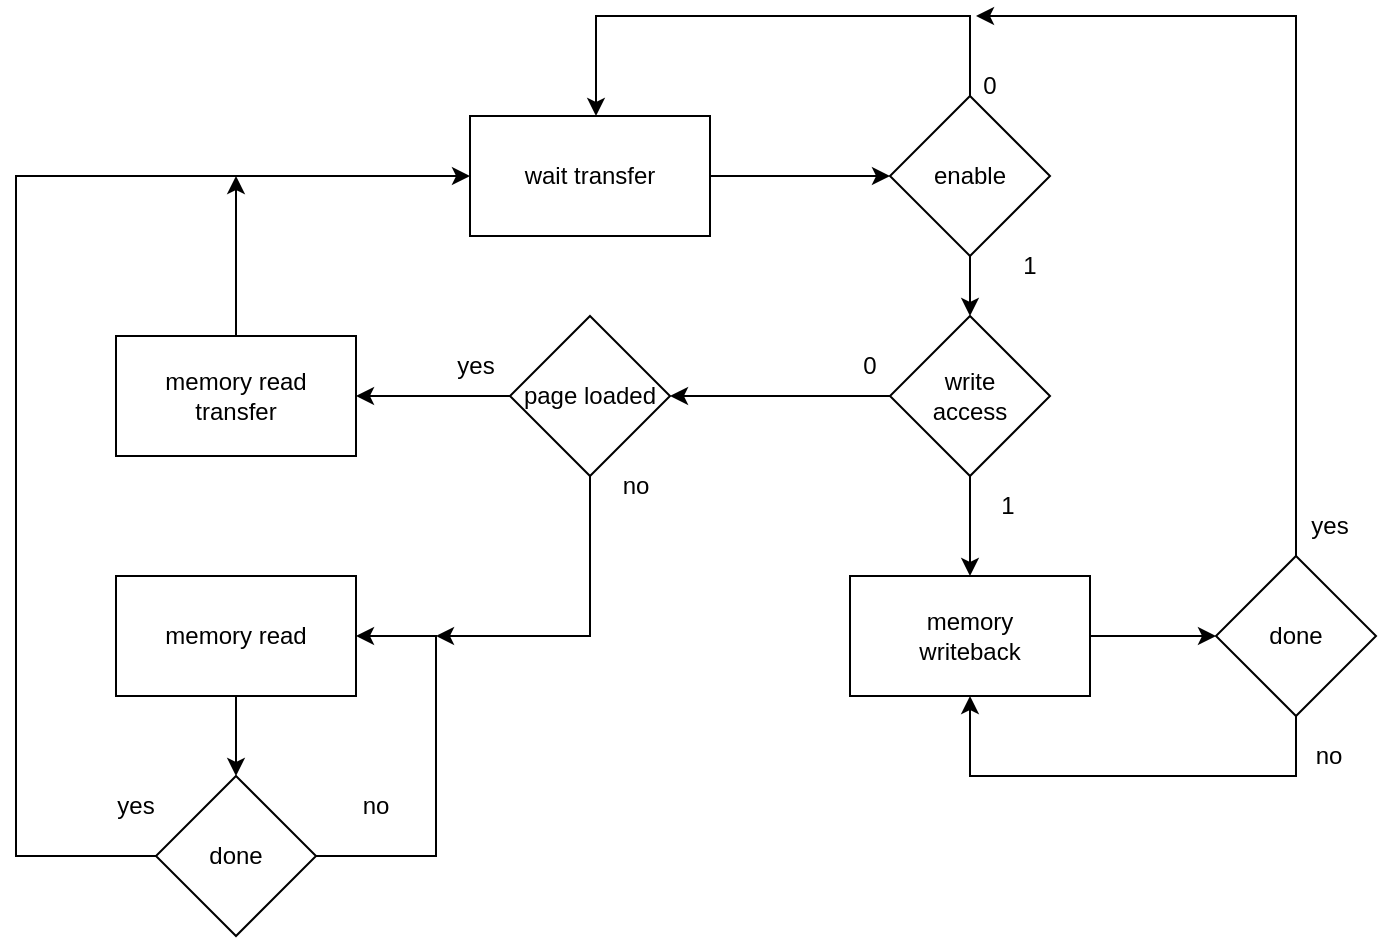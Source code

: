 <mxfile version="21.6.2" type="github">
  <diagram name="Pagina-1" id="_AoRa2cJ0ejXUdXcMOnp">
    <mxGraphModel dx="1707" dy="485" grid="1" gridSize="10" guides="1" tooltips="1" connect="1" arrows="1" fold="1" page="1" pageScale="1" pageWidth="827" pageHeight="1169" math="0" shadow="0">
      <root>
        <mxCell id="0" />
        <mxCell id="1" parent="0" />
        <mxCell id="h3B7MR_wZLT5G75nNYw9-13" style="edgeStyle=orthogonalEdgeStyle;rounded=0;orthogonalLoop=1;jettySize=auto;html=1;entryX=0;entryY=0.5;entryDx=0;entryDy=0;" parent="1" source="h3B7MR_wZLT5G75nNYw9-1" target="h3B7MR_wZLT5G75nNYw9-3" edge="1">
          <mxGeometry relative="1" as="geometry">
            <mxPoint x="367" y="140" as="targetPoint" />
          </mxGeometry>
        </mxCell>
        <mxCell id="h3B7MR_wZLT5G75nNYw9-1" value="wait transfer" style="rounded=0;whiteSpace=wrap;html=1;" parent="1" vertex="1">
          <mxGeometry x="167" y="110" width="120" height="60" as="geometry" />
        </mxCell>
        <mxCell id="h3B7MR_wZLT5G75nNYw9-12" style="edgeStyle=orthogonalEdgeStyle;rounded=0;orthogonalLoop=1;jettySize=auto;html=1;entryX=0.5;entryY=0;entryDx=0;entryDy=0;" parent="1" edge="1">
          <mxGeometry relative="1" as="geometry">
            <Array as="points">
              <mxPoint x="417" y="60" />
              <mxPoint x="230" y="60" />
            </Array>
            <mxPoint x="417.0" y="103" as="sourcePoint" />
            <mxPoint x="230" y="110" as="targetPoint" />
          </mxGeometry>
        </mxCell>
        <mxCell id="yG971o4-tWycymEqZ0E4-11" style="edgeStyle=orthogonalEdgeStyle;rounded=0;orthogonalLoop=1;jettySize=auto;html=1;entryX=0.5;entryY=0;entryDx=0;entryDy=0;" edge="1" parent="1" source="h3B7MR_wZLT5G75nNYw9-3" target="h3B7MR_wZLT5G75nNYw9-18">
          <mxGeometry relative="1" as="geometry" />
        </mxCell>
        <mxCell id="h3B7MR_wZLT5G75nNYw9-3" value="enable" style="rhombus;whiteSpace=wrap;html=1;" parent="1" vertex="1">
          <mxGeometry x="377" y="100" width="80" height="80" as="geometry" />
        </mxCell>
        <mxCell id="yG971o4-tWycymEqZ0E4-13" style="edgeStyle=orthogonalEdgeStyle;rounded=0;orthogonalLoop=1;jettySize=auto;html=1;entryX=1;entryY=0.5;entryDx=0;entryDy=0;" edge="1" parent="1" source="h3B7MR_wZLT5G75nNYw9-9" target="h3B7MR_wZLT5G75nNYw9-10">
          <mxGeometry relative="1" as="geometry">
            <Array as="points" />
          </mxGeometry>
        </mxCell>
        <mxCell id="yG971o4-tWycymEqZ0E4-21" style="edgeStyle=orthogonalEdgeStyle;rounded=0;orthogonalLoop=1;jettySize=auto;html=1;" edge="1" parent="1" source="h3B7MR_wZLT5G75nNYw9-9">
          <mxGeometry relative="1" as="geometry">
            <mxPoint x="150.0" y="370" as="targetPoint" />
            <Array as="points">
              <mxPoint x="227" y="370" />
            </Array>
          </mxGeometry>
        </mxCell>
        <mxCell id="h3B7MR_wZLT5G75nNYw9-9" value="page loaded" style="rhombus;whiteSpace=wrap;html=1;" parent="1" vertex="1">
          <mxGeometry x="187" y="210" width="80" height="80" as="geometry" />
        </mxCell>
        <mxCell id="yG971o4-tWycymEqZ0E4-19" style="edgeStyle=orthogonalEdgeStyle;rounded=0;orthogonalLoop=1;jettySize=auto;html=1;" edge="1" parent="1" source="h3B7MR_wZLT5G75nNYw9-10">
          <mxGeometry relative="1" as="geometry">
            <mxPoint x="50.0" y="140" as="targetPoint" />
          </mxGeometry>
        </mxCell>
        <mxCell id="h3B7MR_wZLT5G75nNYw9-10" value="&lt;div&gt;memory read &lt;br&gt;&lt;/div&gt;&lt;div&gt;transfer&lt;br&gt;&lt;/div&gt;" style="rounded=0;whiteSpace=wrap;html=1;" parent="1" vertex="1">
          <mxGeometry x="-10" y="220" width="120" height="60" as="geometry" />
        </mxCell>
        <mxCell id="h3B7MR_wZLT5G75nNYw9-37" value="" style="edgeStyle=orthogonalEdgeStyle;rounded=0;orthogonalLoop=1;jettySize=auto;html=1;" parent="1" source="h3B7MR_wZLT5G75nNYw9-18" target="h3B7MR_wZLT5G75nNYw9-30" edge="1">
          <mxGeometry relative="1" as="geometry" />
        </mxCell>
        <mxCell id="yG971o4-tWycymEqZ0E4-7" style="edgeStyle=orthogonalEdgeStyle;rounded=0;orthogonalLoop=1;jettySize=auto;html=1;" edge="1" parent="1" source="h3B7MR_wZLT5G75nNYw9-18" target="h3B7MR_wZLT5G75nNYw9-9">
          <mxGeometry relative="1" as="geometry" />
        </mxCell>
        <mxCell id="h3B7MR_wZLT5G75nNYw9-18" value="&lt;div&gt;write&lt;/div&gt;&lt;div&gt;access&lt;br&gt;&lt;/div&gt;" style="rhombus;whiteSpace=wrap;html=1;" parent="1" vertex="1">
          <mxGeometry x="377" y="210" width="80" height="80" as="geometry" />
        </mxCell>
        <mxCell id="yG971o4-tWycymEqZ0E4-18" style="edgeStyle=orthogonalEdgeStyle;rounded=0;orthogonalLoop=1;jettySize=auto;html=1;entryX=0;entryY=0.5;entryDx=0;entryDy=0;" edge="1" parent="1" source="h3B7MR_wZLT5G75nNYw9-23" target="h3B7MR_wZLT5G75nNYw9-1">
          <mxGeometry relative="1" as="geometry">
            <mxPoint x="-110" y="270" as="targetPoint" />
            <Array as="points">
              <mxPoint x="-60" y="480" />
              <mxPoint x="-60" y="140" />
            </Array>
          </mxGeometry>
        </mxCell>
        <mxCell id="yG971o4-tWycymEqZ0E4-20" style="edgeStyle=orthogonalEdgeStyle;rounded=0;orthogonalLoop=1;jettySize=auto;html=1;entryX=1;entryY=0.5;entryDx=0;entryDy=0;" edge="1" parent="1" source="h3B7MR_wZLT5G75nNYw9-23" target="h3B7MR_wZLT5G75nNYw9-38">
          <mxGeometry relative="1" as="geometry">
            <Array as="points">
              <mxPoint x="150" y="480" />
              <mxPoint x="150" y="370" />
            </Array>
          </mxGeometry>
        </mxCell>
        <mxCell id="h3B7MR_wZLT5G75nNYw9-23" value="done" style="rhombus;whiteSpace=wrap;html=1;" parent="1" vertex="1">
          <mxGeometry x="10" y="440" width="80" height="80" as="geometry" />
        </mxCell>
        <mxCell id="yG971o4-tWycymEqZ0E4-3" style="edgeStyle=orthogonalEdgeStyle;rounded=0;orthogonalLoop=1;jettySize=auto;html=1;entryX=0;entryY=0.5;entryDx=0;entryDy=0;" edge="1" parent="1" source="h3B7MR_wZLT5G75nNYw9-30" target="h3B7MR_wZLT5G75nNYw9-42">
          <mxGeometry relative="1" as="geometry" />
        </mxCell>
        <mxCell id="h3B7MR_wZLT5G75nNYw9-30" value="&lt;div&gt;memory&lt;/div&gt;&lt;div&gt;writeback&lt;br&gt;&lt;/div&gt;" style="rounded=0;whiteSpace=wrap;html=1;" parent="1" vertex="1">
          <mxGeometry x="357" y="340" width="120" height="60" as="geometry" />
        </mxCell>
        <mxCell id="yG971o4-tWycymEqZ0E4-17" style="edgeStyle=orthogonalEdgeStyle;rounded=0;orthogonalLoop=1;jettySize=auto;html=1;entryX=0.5;entryY=0;entryDx=0;entryDy=0;" edge="1" parent="1" source="h3B7MR_wZLT5G75nNYw9-38" target="h3B7MR_wZLT5G75nNYw9-23">
          <mxGeometry relative="1" as="geometry">
            <mxPoint x="50.0" y="430" as="targetPoint" />
          </mxGeometry>
        </mxCell>
        <mxCell id="h3B7MR_wZLT5G75nNYw9-38" value="memory read" style="rounded=0;whiteSpace=wrap;html=1;" parent="1" vertex="1">
          <mxGeometry x="-10" y="340" width="120" height="60" as="geometry" />
        </mxCell>
        <mxCell id="yG971o4-tWycymEqZ0E4-5" style="edgeStyle=orthogonalEdgeStyle;rounded=0;orthogonalLoop=1;jettySize=auto;html=1;" edge="1" parent="1" source="h3B7MR_wZLT5G75nNYw9-42">
          <mxGeometry relative="1" as="geometry">
            <mxPoint x="420" y="60" as="targetPoint" />
            <Array as="points">
              <mxPoint x="580" y="60" />
            </Array>
          </mxGeometry>
        </mxCell>
        <mxCell id="yG971o4-tWycymEqZ0E4-6" style="edgeStyle=orthogonalEdgeStyle;rounded=0;orthogonalLoop=1;jettySize=auto;html=1;entryX=0.5;entryY=1;entryDx=0;entryDy=0;" edge="1" parent="1" source="h3B7MR_wZLT5G75nNYw9-42" target="h3B7MR_wZLT5G75nNYw9-30">
          <mxGeometry relative="1" as="geometry">
            <Array as="points">
              <mxPoint x="580" y="440" />
              <mxPoint x="417" y="440" />
            </Array>
          </mxGeometry>
        </mxCell>
        <mxCell id="h3B7MR_wZLT5G75nNYw9-42" value="done" style="rhombus;whiteSpace=wrap;html=1;" parent="1" vertex="1">
          <mxGeometry x="540" y="330" width="80" height="80" as="geometry" />
        </mxCell>
        <mxCell id="h3B7MR_wZLT5G75nNYw9-54" value="no" style="text;html=1;strokeColor=none;fillColor=none;align=center;verticalAlign=middle;whiteSpace=wrap;rounded=0;" parent="1" vertex="1">
          <mxGeometry x="573" y="390" width="47" height="80" as="geometry" />
        </mxCell>
        <mxCell id="h3B7MR_wZLT5G75nNYw9-55" value="yes" style="text;html=1;strokeColor=none;fillColor=none;align=center;verticalAlign=middle;whiteSpace=wrap;rounded=0;" parent="1" vertex="1">
          <mxGeometry x="564.5" y="300" width="64" height="30" as="geometry" />
        </mxCell>
        <mxCell id="h3B7MR_wZLT5G75nNYw9-58" value="no" style="text;html=1;strokeColor=none;fillColor=none;align=center;verticalAlign=middle;whiteSpace=wrap;rounded=0;" parent="1" vertex="1">
          <mxGeometry x="90" y="440" width="60" height="30" as="geometry" />
        </mxCell>
        <mxCell id="h3B7MR_wZLT5G75nNYw9-59" value="yes" style="text;html=1;strokeColor=none;fillColor=none;align=center;verticalAlign=middle;whiteSpace=wrap;rounded=0;" parent="1" vertex="1">
          <mxGeometry x="-30" y="440" width="60" height="30" as="geometry" />
        </mxCell>
        <mxCell id="h3B7MR_wZLT5G75nNYw9-60" value="1" style="text;html=1;strokeColor=none;fillColor=none;align=center;verticalAlign=middle;whiteSpace=wrap;rounded=0;" parent="1" vertex="1">
          <mxGeometry x="406" y="290" width="60" height="30" as="geometry" />
        </mxCell>
        <mxCell id="h3B7MR_wZLT5G75nNYw9-61" value="0" style="text;html=1;strokeColor=none;fillColor=none;align=center;verticalAlign=middle;whiteSpace=wrap;rounded=0;" parent="1" vertex="1">
          <mxGeometry x="337" y="220" width="60" height="30" as="geometry" />
        </mxCell>
        <mxCell id="h3B7MR_wZLT5G75nNYw9-62" value="no" style="text;html=1;strokeColor=none;fillColor=none;align=center;verticalAlign=middle;whiteSpace=wrap;rounded=0;" parent="1" vertex="1">
          <mxGeometry x="220" y="280" width="60" height="30" as="geometry" />
        </mxCell>
        <mxCell id="h3B7MR_wZLT5G75nNYw9-64" value="1" style="text;html=1;strokeColor=none;fillColor=none;align=center;verticalAlign=middle;whiteSpace=wrap;rounded=0;" parent="1" vertex="1">
          <mxGeometry x="417" y="170" width="60" height="30" as="geometry" />
        </mxCell>
        <mxCell id="h3B7MR_wZLT5G75nNYw9-65" value="0" style="text;html=1;strokeColor=none;fillColor=none;align=center;verticalAlign=middle;whiteSpace=wrap;rounded=0;" parent="1" vertex="1">
          <mxGeometry x="397" y="80" width="60" height="30" as="geometry" />
        </mxCell>
        <mxCell id="yG971o4-tWycymEqZ0E4-22" value="yes" style="text;html=1;strokeColor=none;fillColor=none;align=center;verticalAlign=middle;whiteSpace=wrap;rounded=0;" vertex="1" parent="1">
          <mxGeometry x="140" y="220" width="60" height="30" as="geometry" />
        </mxCell>
      </root>
    </mxGraphModel>
  </diagram>
</mxfile>
